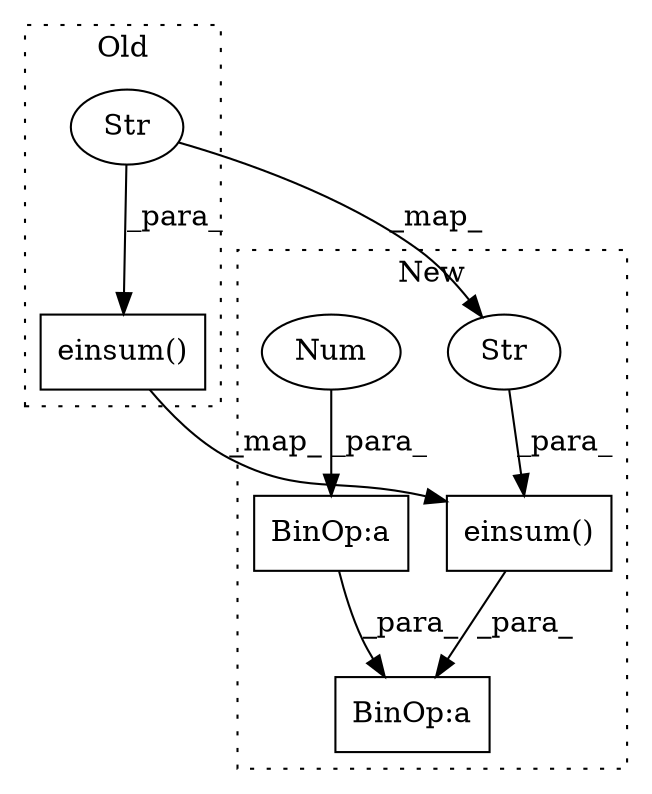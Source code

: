 digraph G {
subgraph cluster0 {
1 [label="einsum()" a="75" s="17771,17806" l="13,1" shape="box"];
3 [label="Str" a="66" s="17784" l="14" shape="ellipse"];
label = "Old";
style="dotted";
}
subgraph cluster1 {
2 [label="einsum()" a="75" s="17803,17838" l="13,1" shape="box"];
4 [label="Str" a="66" s="17816" l="14" shape="ellipse"];
5 [label="BinOp:a" a="82" s="17839" l="3" shape="box"];
6 [label="BinOp:a" a="82" s="17846" l="5" shape="box"];
7 [label="Num" a="76" s="17851" l="3" shape="ellipse"];
label = "New";
style="dotted";
}
1 -> 2 [label="_map_"];
2 -> 5 [label="_para_"];
3 -> 1 [label="_para_"];
3 -> 4 [label="_map_"];
4 -> 2 [label="_para_"];
6 -> 5 [label="_para_"];
7 -> 6 [label="_para_"];
}
